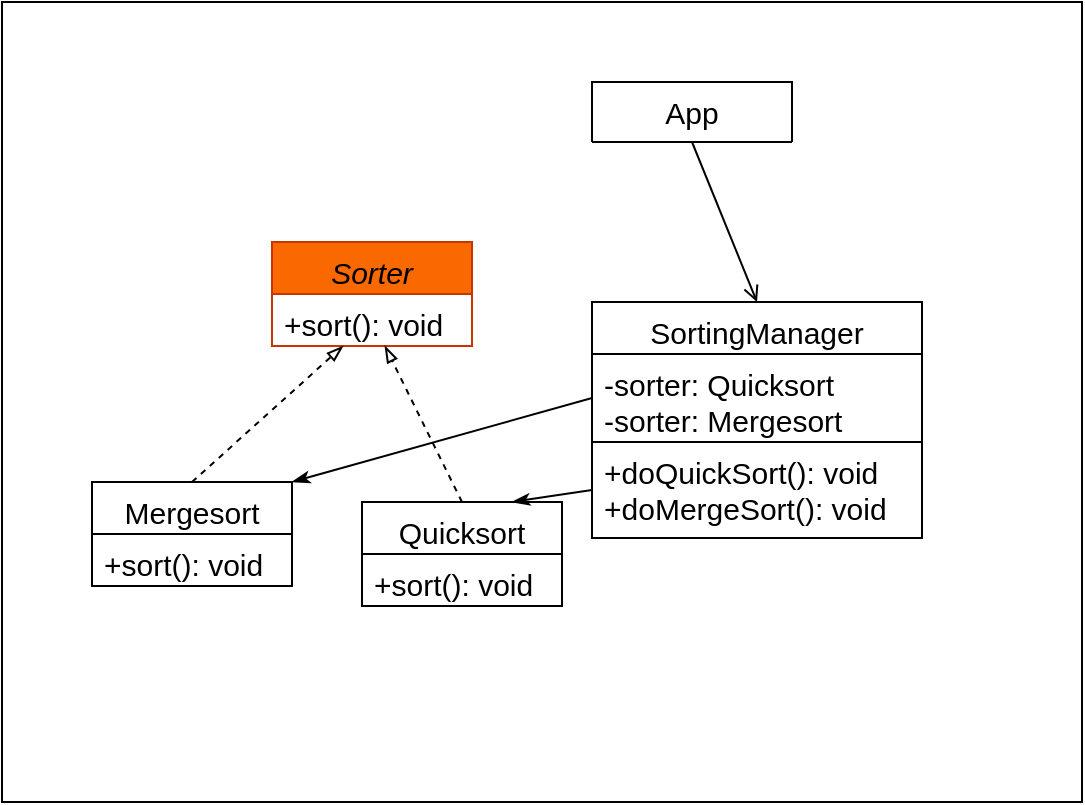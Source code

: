 <mxfile>
    <diagram id="2yrU6ZDEzVrJClIQeuXH" name="Page-1">
        <mxGraphModel dx="696" dy="720" grid="1" gridSize="10" guides="1" tooltips="1" connect="1" arrows="1" fold="1" page="1" pageScale="1" pageWidth="850" pageHeight="1100" background="#ffffff" math="0" shadow="0">
            <root>
                <mxCell id="0"/>
                <mxCell id="1" parent="0"/>
                <mxCell id="3" value="Sorter" style="swimlane;fontStyle=2;align=center;verticalAlign=top;childLayout=stackLayout;horizontal=1;startSize=26;horizontalStack=0;resizeParent=1;resizeLast=0;collapsible=1;marginBottom=0;rounded=0;shadow=0;strokeWidth=1;strokeColor=#C73500;fontSize=15;fillColor=#fa6800;fontColor=#000000;" parent="1" vertex="1">
                    <mxGeometry x="165" y="170" width="100" height="52" as="geometry">
                        <mxRectangle x="230" y="140" width="160" height="26" as="alternateBounds"/>
                    </mxGeometry>
                </mxCell>
                <mxCell id="4" value="+sort(): void" style="text;align=left;verticalAlign=top;spacingLeft=4;spacingRight=4;overflow=hidden;rotatable=0;points=[[0,0.5],[1,0.5]];portConstraint=eastwest;fontColor=#000000;fontSize=15;" parent="3" vertex="1">
                    <mxGeometry y="26" width="100" height="26" as="geometry"/>
                </mxCell>
                <mxCell id="39" style="edgeStyle=none;html=1;exitX=0.5;exitY=0;exitDx=0;exitDy=0;fontSize=15;fontColor=#000000;strokeColor=#000000;endArrow=blockThin;endFill=0;dashed=1;" parent="1" source="33" target="4" edge="1">
                    <mxGeometry relative="1" as="geometry"/>
                </mxCell>
                <mxCell id="33" value="Mergesort" style="swimlane;fontStyle=0;align=center;verticalAlign=top;childLayout=stackLayout;horizontal=1;startSize=26;horizontalStack=0;resizeParent=1;resizeLast=0;collapsible=1;marginBottom=0;rounded=0;shadow=0;strokeWidth=1;fontSize=15;fillColor=none;strokeColor=#000000;fontColor=#000000;" parent="1" vertex="1">
                    <mxGeometry x="75" y="290" width="100" height="52" as="geometry">
                        <mxRectangle x="230" y="140" width="160" height="26" as="alternateBounds"/>
                    </mxGeometry>
                </mxCell>
                <mxCell id="34" value="+sort(): void" style="text;align=left;verticalAlign=top;spacingLeft=4;spacingRight=4;overflow=hidden;rotatable=0;points=[[0,0.5],[1,0.5]];portConstraint=eastwest;fontColor=#000000;fontSize=15;" parent="33" vertex="1">
                    <mxGeometry y="26" width="100" height="26" as="geometry"/>
                </mxCell>
                <mxCell id="40" style="edgeStyle=none;html=1;exitX=0.5;exitY=0;exitDx=0;exitDy=0;strokeColor=#000000;fontSize=15;fontColor=#000000;endArrow=blockThin;endFill=0;dashed=1;" parent="1" source="37" target="4" edge="1">
                    <mxGeometry relative="1" as="geometry"/>
                </mxCell>
                <mxCell id="37" value="Quicksort" style="swimlane;fontStyle=0;align=center;verticalAlign=top;childLayout=stackLayout;horizontal=1;startSize=26;horizontalStack=0;resizeParent=1;resizeLast=0;collapsible=1;marginBottom=0;rounded=0;shadow=0;strokeWidth=1;fontSize=15;fillColor=none;strokeColor=#000000;fontColor=#000000;" parent="1" vertex="1">
                    <mxGeometry x="210" y="300" width="100" height="52" as="geometry">
                        <mxRectangle x="230" y="140" width="160" height="26" as="alternateBounds"/>
                    </mxGeometry>
                </mxCell>
                <mxCell id="38" value="+sort(): void" style="text;align=left;verticalAlign=top;spacingLeft=4;spacingRight=4;overflow=hidden;rotatable=0;points=[[0,0.5],[1,0.5]];portConstraint=eastwest;fontColor=#000000;fontSize=15;" parent="37" vertex="1">
                    <mxGeometry y="26" width="100" height="26" as="geometry"/>
                </mxCell>
                <mxCell id="41" value="SortingManager" style="swimlane;fontStyle=0;align=center;verticalAlign=top;childLayout=stackLayout;horizontal=1;startSize=26;horizontalStack=0;resizeParent=1;resizeLast=0;collapsible=1;marginBottom=0;rounded=0;shadow=0;strokeWidth=1;fontSize=15;fillColor=none;strokeColor=#000000;fontColor=#000000;" parent="1" vertex="1">
                    <mxGeometry x="325" y="200" width="165" height="70" as="geometry">
                        <mxRectangle x="230" y="140" width="160" height="26" as="alternateBounds"/>
                    </mxGeometry>
                </mxCell>
                <mxCell id="42" value="-sorter: Quicksort&#10;-sorter: Mergesort" style="text;align=left;verticalAlign=top;spacingLeft=4;spacingRight=4;overflow=hidden;rotatable=0;points=[[0,0.5],[1,0.5]];portConstraint=eastwest;fontColor=#000000;fontSize=15;" parent="41" vertex="1">
                    <mxGeometry y="26" width="165" height="44" as="geometry"/>
                </mxCell>
                <mxCell id="44" style="edgeStyle=none;html=1;exitX=0;exitY=0.5;exitDx=0;exitDy=0;entryX=1;entryY=0;entryDx=0;entryDy=0;strokeColor=#000000;fontSize=15;fontColor=#000000;endArrow=classicThin;endFill=1;" parent="1" source="42" target="33" edge="1">
                    <mxGeometry relative="1" as="geometry"/>
                </mxCell>
                <mxCell id="50" style="edgeStyle=none;html=1;exitX=0.5;exitY=1;exitDx=0;exitDy=0;entryX=0.5;entryY=0;entryDx=0;entryDy=0;strokeColor=#000000;fontSize=15;fontColor=#000000;startArrow=none;startFill=0;endArrow=open;endFill=0;" parent="1" source="47" target="41" edge="1">
                    <mxGeometry relative="1" as="geometry"/>
                </mxCell>
                <mxCell id="47" value="App" style="swimlane;fontStyle=0;align=center;verticalAlign=top;childLayout=stackLayout;horizontal=1;startSize=30;horizontalStack=0;resizeParent=1;resizeLast=0;collapsible=1;marginBottom=0;rounded=0;shadow=0;strokeWidth=1;fontSize=15;fillColor=none;strokeColor=#000000;fontColor=#000000;" parent="1" vertex="1">
                    <mxGeometry x="325" y="90" width="100" height="30" as="geometry">
                        <mxRectangle x="230" y="140" width="160" height="26" as="alternateBounds"/>
                    </mxGeometry>
                </mxCell>
                <mxCell id="52" style="edgeStyle=none;html=1;exitX=0;exitY=0.5;exitDx=0;exitDy=0;entryX=0.75;entryY=0;entryDx=0;entryDy=0;strokeColor=#000000;fontSize=15;fontColor=#000000;startArrow=none;startFill=0;endArrow=classicThin;endFill=1;" parent="1" source="51" target="37" edge="1">
                    <mxGeometry relative="1" as="geometry"/>
                </mxCell>
                <mxCell id="51" value="+doQuickSort(): void&#10;+doMergeSort(): void" style="text;align=left;verticalAlign=top;spacingLeft=4;spacingRight=4;overflow=hidden;rotatable=0;points=[[0,0.5],[1,0.5]];portConstraint=eastwest;fontColor=#000000;fontSize=15;strokeColor=#000000;" parent="1" vertex="1">
                    <mxGeometry x="325" y="270" width="165" height="48" as="geometry"/>
                </mxCell>
                <mxCell id="56" value="" style="rounded=0;whiteSpace=wrap;html=1;gradientColor=default;fillColor=none;" vertex="1" parent="1">
                    <mxGeometry x="30" y="50" width="540" height="400" as="geometry"/>
                </mxCell>
            </root>
        </mxGraphModel>
    </diagram>
</mxfile>